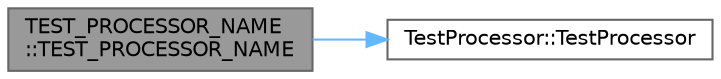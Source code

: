 digraph "TEST_PROCESSOR_NAME::TEST_PROCESSOR_NAME"
{
 // LATEX_PDF_SIZE
  bgcolor="transparent";
  edge [fontname=Helvetica,fontsize=10,labelfontname=Helvetica,labelfontsize=10];
  node [fontname=Helvetica,fontsize=10,shape=box,height=0.2,width=0.4];
  rankdir="LR";
  Node1 [id="Node000001",label="TEST_PROCESSOR_NAME\l::TEST_PROCESSOR_NAME",height=0.2,width=0.4,color="gray40", fillcolor="grey60", style="filled", fontcolor="black",tooltip=" "];
  Node1 -> Node2 [id="edge1_Node000001_Node000002",color="steelblue1",style="solid",tooltip=" "];
  Node2 [id="Node000002",label="TestProcessor::TestProcessor",height=0.2,width=0.4,color="grey40", fillcolor="white", style="filled",URL="$class_test_processor.html#ac3fb5d5cb7c17efcbc74088d022240a1",tooltip=" "];
}
